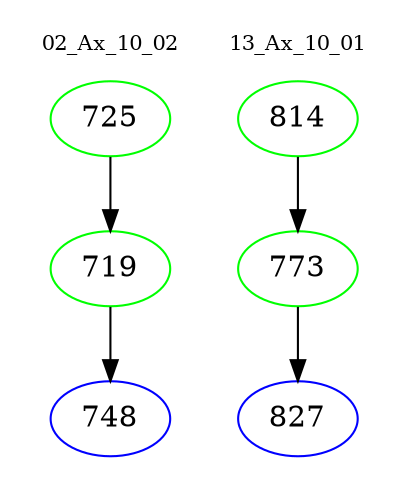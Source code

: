 digraph{
subgraph cluster_0 {
color = white
label = "02_Ax_10_02";
fontsize=10;
T0_725 [label="725", color="green"]
T0_725 -> T0_719 [color="black"]
T0_719 [label="719", color="green"]
T0_719 -> T0_748 [color="black"]
T0_748 [label="748", color="blue"]
}
subgraph cluster_1 {
color = white
label = "13_Ax_10_01";
fontsize=10;
T1_814 [label="814", color="green"]
T1_814 -> T1_773 [color="black"]
T1_773 [label="773", color="green"]
T1_773 -> T1_827 [color="black"]
T1_827 [label="827", color="blue"]
}
}
